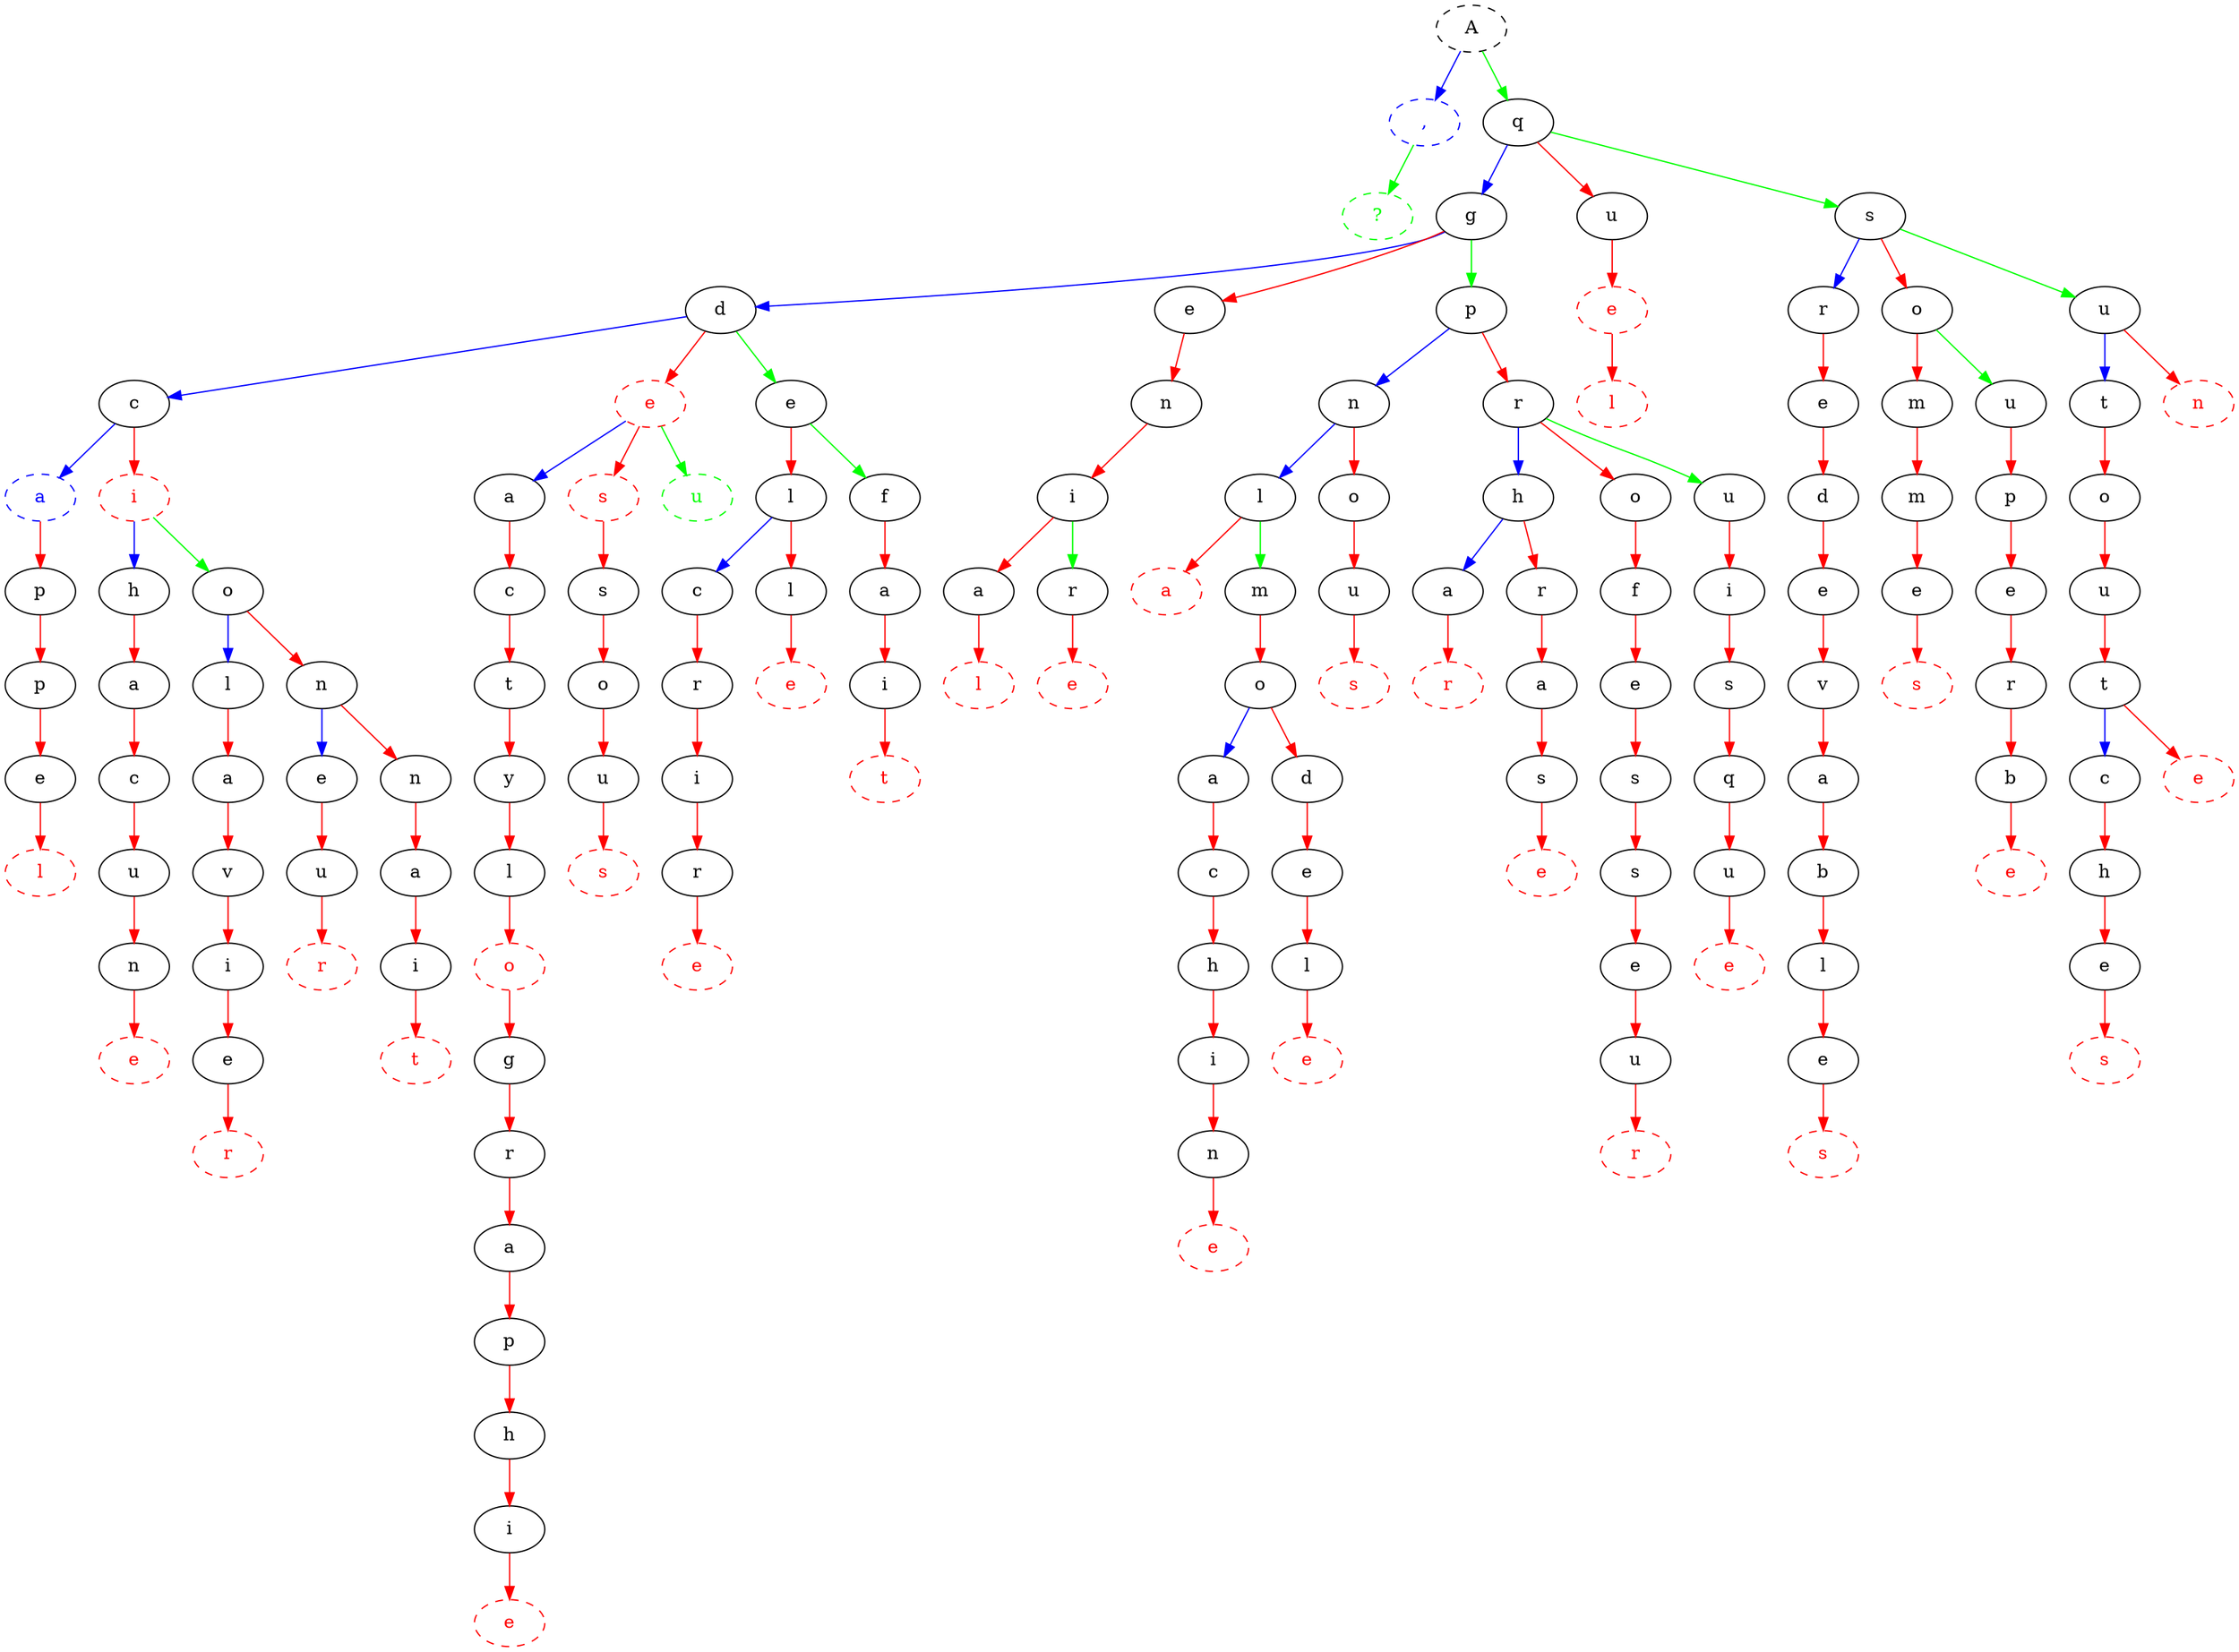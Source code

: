 digraph G {
	"A6b199d27-2539-43c2-9968-7d379d806b0d" [color=black, fontcolor=black, style=dashed];
	"A6b199d27-2539-43c2-9968-7d379d806b0d" [label="A"];
	"A6b199d27-2539-43c2-9968-7d379d806b0d" -> ",184822fe-b88e-4eb8-bc7c-1e50521f497e" [color=blue];
	",184822fe-b88e-4eb8-bc7c-1e50521f497e" [color=blue, fontcolor=blue, style=dashed];
	",184822fe-b88e-4eb8-bc7c-1e50521f497e" [label=","];
	",184822fe-b88e-4eb8-bc7c-1e50521f497e" -> "?4135f2c4-ab09-4caf-bbe5-51d32a06e03e" [color=green];
	"?4135f2c4-ab09-4caf-bbe5-51d32a06e03e" [color=green, fontcolor=green, style=dashed];
	"?4135f2c4-ab09-4caf-bbe5-51d32a06e03e" [label="?"];
	"A6b199d27-2539-43c2-9968-7d379d806b0d" -> "q3df1240b-13a9-4924-9799-110f3ae37b68" [color=green];
	"q3df1240b-13a9-4924-9799-110f3ae37b68" [label="q"];
	"q3df1240b-13a9-4924-9799-110f3ae37b68" -> "g452974d6-68b8-4670-ace6-2da7c5157cf9" [color=blue];
	"g452974d6-68b8-4670-ace6-2da7c5157cf9" [label="g"];
	"g452974d6-68b8-4670-ace6-2da7c5157cf9" -> "d5f1f33c9-cf63-4b3d-a40d-72a37dcf3298" [color=blue];
	"d5f1f33c9-cf63-4b3d-a40d-72a37dcf3298" [label="d"];
	"d5f1f33c9-cf63-4b3d-a40d-72a37dcf3298" -> "c66982ac9-6594-480d-9071-17fa3ddff85a" [color=blue];
	"c66982ac9-6594-480d-9071-17fa3ddff85a" [label="c"];
	"c66982ac9-6594-480d-9071-17fa3ddff85a" -> "a38b33cd0-747b-4ca3-947e-99bef9425ae0" [color=blue];
	"a38b33cd0-747b-4ca3-947e-99bef9425ae0" [color=blue, fontcolor=blue, style=dashed];
	"a38b33cd0-747b-4ca3-947e-99bef9425ae0" [label="a"];
	"a38b33cd0-747b-4ca3-947e-99bef9425ae0" -> "p3fb9e8c3-690e-4dd7-9f5e-98a80e64a45f" [color=red];
	"p3fb9e8c3-690e-4dd7-9f5e-98a80e64a45f" [label="p"];
	"p3fb9e8c3-690e-4dd7-9f5e-98a80e64a45f" -> "pf5d6c5a3-4470-4b7a-967f-747ee5c8bd51" [color=red];
	"pf5d6c5a3-4470-4b7a-967f-747ee5c8bd51" [label="p"];
	"pf5d6c5a3-4470-4b7a-967f-747ee5c8bd51" -> "e22260b2d-e7ac-4e62-9793-308e086fe5f2" [color=red];
	"e22260b2d-e7ac-4e62-9793-308e086fe5f2" [label="e"];
	"e22260b2d-e7ac-4e62-9793-308e086fe5f2" -> "l34919c10-76f5-4526-92c3-8c4a6da91d7b" [color=red];
	"l34919c10-76f5-4526-92c3-8c4a6da91d7b" [color=red, fontcolor=red, style=dashed];
	"l34919c10-76f5-4526-92c3-8c4a6da91d7b" [label="l"];
	"c66982ac9-6594-480d-9071-17fa3ddff85a" -> "i229784d1-e5ad-47b5-8b8e-2d107e482a3a" [color=red];
	"i229784d1-e5ad-47b5-8b8e-2d107e482a3a" [color=red, fontcolor=red, style=dashed];
	"i229784d1-e5ad-47b5-8b8e-2d107e482a3a" [label="i"];
	"i229784d1-e5ad-47b5-8b8e-2d107e482a3a" -> "hde48bc5c-c585-4c22-af29-adfa9f728f45" [color=blue];
	"hde48bc5c-c585-4c22-af29-adfa9f728f45" [label="h"];
	"hde48bc5c-c585-4c22-af29-adfa9f728f45" -> "a1bc74d55-0706-4857-b6e9-6d654919fa61" [color=red];
	"a1bc74d55-0706-4857-b6e9-6d654919fa61" [label="a"];
	"a1bc74d55-0706-4857-b6e9-6d654919fa61" -> "c7cf6920a-91f1-4f94-86e5-69509e083747" [color=red];
	"c7cf6920a-91f1-4f94-86e5-69509e083747" [label="c"];
	"c7cf6920a-91f1-4f94-86e5-69509e083747" -> "uab2e9b4c-506f-48a0-8ff7-21a3cf8cb5ff" [color=red];
	"uab2e9b4c-506f-48a0-8ff7-21a3cf8cb5ff" [label="u"];
	"uab2e9b4c-506f-48a0-8ff7-21a3cf8cb5ff" -> "na15e26a0-7125-4239-a09c-ce753387cf6c" [color=red];
	"na15e26a0-7125-4239-a09c-ce753387cf6c" [label="n"];
	"na15e26a0-7125-4239-a09c-ce753387cf6c" -> "ed4dd4ee2-6fcc-403b-8dc3-34ee48dd62ee" [color=red];
	"ed4dd4ee2-6fcc-403b-8dc3-34ee48dd62ee" [color=red, fontcolor=red, style=dashed];
	"ed4dd4ee2-6fcc-403b-8dc3-34ee48dd62ee" [label="e"];
	"i229784d1-e5ad-47b5-8b8e-2d107e482a3a" -> "ode9f147f-0399-4193-9b59-48d268fe8edb" [color=green];
	"ode9f147f-0399-4193-9b59-48d268fe8edb" [label="o"];
	"ode9f147f-0399-4193-9b59-48d268fe8edb" -> "le191d937-9666-4a91-b8a8-1d4c36975081" [color=blue];
	"le191d937-9666-4a91-b8a8-1d4c36975081" [label="l"];
	"le191d937-9666-4a91-b8a8-1d4c36975081" -> "ab3afa2eb-126e-4e77-960e-8a2d3d8ab63e" [color=red];
	"ab3afa2eb-126e-4e77-960e-8a2d3d8ab63e" [label="a"];
	"ab3afa2eb-126e-4e77-960e-8a2d3d8ab63e" -> "v89be4c8c-6db5-4e26-8b15-8d599efc67fe" [color=red];
	"v89be4c8c-6db5-4e26-8b15-8d599efc67fe" [label="v"];
	"v89be4c8c-6db5-4e26-8b15-8d599efc67fe" -> "i274bbc21-01e4-4868-b1aa-2382f8a4bed2" [color=red];
	"i274bbc21-01e4-4868-b1aa-2382f8a4bed2" [label="i"];
	"i274bbc21-01e4-4868-b1aa-2382f8a4bed2" -> "e4b696c53-e317-49e8-812f-e5f72ec0bb40" [color=red];
	"e4b696c53-e317-49e8-812f-e5f72ec0bb40" [label="e"];
	"e4b696c53-e317-49e8-812f-e5f72ec0bb40" -> "r7be5ffaf-7ea6-4d67-b706-bbe15a89ae46" [color=red];
	"r7be5ffaf-7ea6-4d67-b706-bbe15a89ae46" [color=red, fontcolor=red, style=dashed];
	"r7be5ffaf-7ea6-4d67-b706-bbe15a89ae46" [label="r"];
	"ode9f147f-0399-4193-9b59-48d268fe8edb" -> "nb00443cb-71c3-402c-9feb-7b231c7baf5e" [color=red];
	"nb00443cb-71c3-402c-9feb-7b231c7baf5e" [label="n"];
	"nb00443cb-71c3-402c-9feb-7b231c7baf5e" -> "e8259fbe4-fb9c-40ec-b2d9-da49cc961965" [color=blue];
	"e8259fbe4-fb9c-40ec-b2d9-da49cc961965" [label="e"];
	"e8259fbe4-fb9c-40ec-b2d9-da49cc961965" -> "u369d4284-1346-4d8d-9ca1-42d3e28f3745" [color=red];
	"u369d4284-1346-4d8d-9ca1-42d3e28f3745" [label="u"];
	"u369d4284-1346-4d8d-9ca1-42d3e28f3745" -> "r1bd44c08-40a1-4e56-a11f-9ae2bf6cae67" [color=red];
	"r1bd44c08-40a1-4e56-a11f-9ae2bf6cae67" [color=red, fontcolor=red, style=dashed];
	"r1bd44c08-40a1-4e56-a11f-9ae2bf6cae67" [label="r"];
	"nb00443cb-71c3-402c-9feb-7b231c7baf5e" -> "n5da22311-dc03-4c6c-866c-9ec4a2702658" [color=red];
	"n5da22311-dc03-4c6c-866c-9ec4a2702658" [label="n"];
	"n5da22311-dc03-4c6c-866c-9ec4a2702658" -> "a16f59896-3c6d-4db8-b241-3dc89412df59" [color=red];
	"a16f59896-3c6d-4db8-b241-3dc89412df59" [label="a"];
	"a16f59896-3c6d-4db8-b241-3dc89412df59" -> "ica1e0594-a3b0-4587-a54d-e9e39ebefbb9" [color=red];
	"ica1e0594-a3b0-4587-a54d-e9e39ebefbb9" [label="i"];
	"ica1e0594-a3b0-4587-a54d-e9e39ebefbb9" -> "t2e7e15e3-474a-4088-af98-10ab773a3b39" [color=red];
	"t2e7e15e3-474a-4088-af98-10ab773a3b39" [color=red, fontcolor=red, style=dashed];
	"t2e7e15e3-474a-4088-af98-10ab773a3b39" [label="t"];
	"d5f1f33c9-cf63-4b3d-a40d-72a37dcf3298" -> "eab5b43f8-68a6-40a3-a328-580b6b6e8884" [color=red];
	"eab5b43f8-68a6-40a3-a328-580b6b6e8884" [color=red, fontcolor=red, style=dashed];
	"eab5b43f8-68a6-40a3-a328-580b6b6e8884" [label="e"];
	"eab5b43f8-68a6-40a3-a328-580b6b6e8884" -> "a6f7106e0-7942-44d7-913e-dba6aa0ffafe" [color=blue];
	"a6f7106e0-7942-44d7-913e-dba6aa0ffafe" [label="a"];
	"a6f7106e0-7942-44d7-913e-dba6aa0ffafe" -> "ccdba822f-a7e1-4bf3-9c1c-7a052d6a4f8f" [color=red];
	"ccdba822f-a7e1-4bf3-9c1c-7a052d6a4f8f" [label="c"];
	"ccdba822f-a7e1-4bf3-9c1c-7a052d6a4f8f" -> "tffe8ed1d-97dd-43f3-ab11-01be3b3309bb" [color=red];
	"tffe8ed1d-97dd-43f3-ab11-01be3b3309bb" [label="t"];
	"tffe8ed1d-97dd-43f3-ab11-01be3b3309bb" -> "y83d8af5d-eb71-46f2-8902-bd96bb934b3b" [color=red];
	"y83d8af5d-eb71-46f2-8902-bd96bb934b3b" [label="y"];
	"y83d8af5d-eb71-46f2-8902-bd96bb934b3b" -> "lea91d275-d96c-48b9-a148-f179f91a0172" [color=red];
	"lea91d275-d96c-48b9-a148-f179f91a0172" [label="l"];
	"lea91d275-d96c-48b9-a148-f179f91a0172" -> "of904478b-5744-4e70-b31d-d319c94454ce" [color=red];
	"of904478b-5744-4e70-b31d-d319c94454ce" [color=red, fontcolor=red, style=dashed];
	"of904478b-5744-4e70-b31d-d319c94454ce" [label="o"];
	"of904478b-5744-4e70-b31d-d319c94454ce" -> "g59947bd7-77dd-4148-86e3-b9ccf74937aa" [color=red];
	"g59947bd7-77dd-4148-86e3-b9ccf74937aa" [label="g"];
	"g59947bd7-77dd-4148-86e3-b9ccf74937aa" -> "r62403806-2535-4d4a-948e-4f037edd83a6" [color=red];
	"r62403806-2535-4d4a-948e-4f037edd83a6" [label="r"];
	"r62403806-2535-4d4a-948e-4f037edd83a6" -> "a39fb71ea-f0a2-40d1-87b3-6082fb152719" [color=red];
	"a39fb71ea-f0a2-40d1-87b3-6082fb152719" [label="a"];
	"a39fb71ea-f0a2-40d1-87b3-6082fb152719" -> "padc91bd5-23d8-4b5f-8a4d-f2b2b5e56b9b" [color=red];
	"padc91bd5-23d8-4b5f-8a4d-f2b2b5e56b9b" [label="p"];
	"padc91bd5-23d8-4b5f-8a4d-f2b2b5e56b9b" -> "hb1d21c5b-0062-4a1a-a2bf-0edbfdbf6286" [color=red];
	"hb1d21c5b-0062-4a1a-a2bf-0edbfdbf6286" [label="h"];
	"hb1d21c5b-0062-4a1a-a2bf-0edbfdbf6286" -> "i694b57d4-cf51-40bb-8fcf-ae7fe3cd8a04" [color=red];
	"i694b57d4-cf51-40bb-8fcf-ae7fe3cd8a04" [label="i"];
	"i694b57d4-cf51-40bb-8fcf-ae7fe3cd8a04" -> "e819dc06b-ba66-4667-b0ba-acee9f61b697" [color=red];
	"e819dc06b-ba66-4667-b0ba-acee9f61b697" [color=red, fontcolor=red, style=dashed];
	"e819dc06b-ba66-4667-b0ba-acee9f61b697" [label="e"];
	"eab5b43f8-68a6-40a3-a328-580b6b6e8884" -> "sae0cb516-9d6e-4e0b-9a7c-ad43bbc330ae" [color=red];
	"sae0cb516-9d6e-4e0b-9a7c-ad43bbc330ae" [color=red, fontcolor=red, style=dashed];
	"sae0cb516-9d6e-4e0b-9a7c-ad43bbc330ae" [label="s"];
	"sae0cb516-9d6e-4e0b-9a7c-ad43bbc330ae" -> "s5c41d138-a439-439a-ac08-0cc44a18efc8" [color=red];
	"s5c41d138-a439-439a-ac08-0cc44a18efc8" [label="s"];
	"s5c41d138-a439-439a-ac08-0cc44a18efc8" -> "oa2429360-b8b0-49d1-9cf7-3ff5945895a4" [color=red];
	"oa2429360-b8b0-49d1-9cf7-3ff5945895a4" [label="o"];
	"oa2429360-b8b0-49d1-9cf7-3ff5945895a4" -> "u09bd6d6e-2cbe-4eb3-a061-ace676710113" [color=red];
	"u09bd6d6e-2cbe-4eb3-a061-ace676710113" [label="u"];
	"u09bd6d6e-2cbe-4eb3-a061-ace676710113" -> "s84d7f158-f0c3-4333-9ceb-67adc622f314" [color=red];
	"s84d7f158-f0c3-4333-9ceb-67adc622f314" [color=red, fontcolor=red, style=dashed];
	"s84d7f158-f0c3-4333-9ceb-67adc622f314" [label="s"];
	"eab5b43f8-68a6-40a3-a328-580b6b6e8884" -> "u5a23570d-2a22-4372-9a8d-4b7b0534473f" [color=green];
	"u5a23570d-2a22-4372-9a8d-4b7b0534473f" [color=green, fontcolor=green, style=dashed];
	"u5a23570d-2a22-4372-9a8d-4b7b0534473f" [label="u"];
	"d5f1f33c9-cf63-4b3d-a40d-72a37dcf3298" -> "e1f0cf903-a386-497b-8796-6711c627f1fb" [color=green];
	"e1f0cf903-a386-497b-8796-6711c627f1fb" [label="e"];
	"e1f0cf903-a386-497b-8796-6711c627f1fb" -> "l6d0a877d-5d7f-4f43-b5ff-29e2e2548ed0" [color=red];
	"l6d0a877d-5d7f-4f43-b5ff-29e2e2548ed0" [label="l"];
	"l6d0a877d-5d7f-4f43-b5ff-29e2e2548ed0" -> "c89f61867-1cf1-4cc2-a829-485cc35b3abf" [color=blue];
	"c89f61867-1cf1-4cc2-a829-485cc35b3abf" [label="c"];
	"c89f61867-1cf1-4cc2-a829-485cc35b3abf" -> "red4eaa4a-1866-43ad-8ab7-0e4c7fe6c19c" [color=red];
	"red4eaa4a-1866-43ad-8ab7-0e4c7fe6c19c" [label="r"];
	"red4eaa4a-1866-43ad-8ab7-0e4c7fe6c19c" -> "i61dd6538-2088-4c83-802b-8bfcca876e35" [color=red];
	"i61dd6538-2088-4c83-802b-8bfcca876e35" [label="i"];
	"i61dd6538-2088-4c83-802b-8bfcca876e35" -> "rb04efc80-277d-4e66-ad66-acaccc77da55" [color=red];
	"rb04efc80-277d-4e66-ad66-acaccc77da55" [label="r"];
	"rb04efc80-277d-4e66-ad66-acaccc77da55" -> "e6e79461b-45a4-4867-a8d9-e7073a8b2eee" [color=red];
	"e6e79461b-45a4-4867-a8d9-e7073a8b2eee" [color=red, fontcolor=red, style=dashed];
	"e6e79461b-45a4-4867-a8d9-e7073a8b2eee" [label="e"];
	"l6d0a877d-5d7f-4f43-b5ff-29e2e2548ed0" -> "l1c7e60c6-45db-4bbb-a06c-ca2f18fdce2b" [color=red];
	"l1c7e60c6-45db-4bbb-a06c-ca2f18fdce2b" [label="l"];
	"l1c7e60c6-45db-4bbb-a06c-ca2f18fdce2b" -> "e75911d73-ef15-4cee-bedb-121181299dd6" [color=red];
	"e75911d73-ef15-4cee-bedb-121181299dd6" [color=red, fontcolor=red, style=dashed];
	"e75911d73-ef15-4cee-bedb-121181299dd6" [label="e"];
	"e1f0cf903-a386-497b-8796-6711c627f1fb" -> "f928cb3f4-73ba-4469-a79f-f5ae42b47a4c" [color=green];
	"f928cb3f4-73ba-4469-a79f-f5ae42b47a4c" [label="f"];
	"f928cb3f4-73ba-4469-a79f-f5ae42b47a4c" -> "aa7c9309b-06e1-448b-b2ed-3241a43c78d2" [color=red];
	"aa7c9309b-06e1-448b-b2ed-3241a43c78d2" [label="a"];
	"aa7c9309b-06e1-448b-b2ed-3241a43c78d2" -> "i8a7cd111-d4b0-4082-b083-e538485251d3" [color=red];
	"i8a7cd111-d4b0-4082-b083-e538485251d3" [label="i"];
	"i8a7cd111-d4b0-4082-b083-e538485251d3" -> "t74a99568-3dec-4a93-98a3-fa34b5ec56aa" [color=red];
	"t74a99568-3dec-4a93-98a3-fa34b5ec56aa" [color=red, fontcolor=red, style=dashed];
	"t74a99568-3dec-4a93-98a3-fa34b5ec56aa" [label="t"];
	"g452974d6-68b8-4670-ace6-2da7c5157cf9" -> "e1976cdb9-69d3-4264-9f4d-1a8453400968" [color=red];
	"e1976cdb9-69d3-4264-9f4d-1a8453400968" [label="e"];
	"e1976cdb9-69d3-4264-9f4d-1a8453400968" -> "n96c40b9f-dce6-495b-9932-5cb6cea2a33f" [color=red];
	"n96c40b9f-dce6-495b-9932-5cb6cea2a33f" [label="n"];
	"n96c40b9f-dce6-495b-9932-5cb6cea2a33f" -> "iaec875aa-c741-4a80-a9d5-c8b5a6efd7d8" [color=red];
	"iaec875aa-c741-4a80-a9d5-c8b5a6efd7d8" [label="i"];
	"iaec875aa-c741-4a80-a9d5-c8b5a6efd7d8" -> "a65d8681c-d877-418e-a225-c936d12dd821" [color=red];
	"a65d8681c-d877-418e-a225-c936d12dd821" [label="a"];
	"a65d8681c-d877-418e-a225-c936d12dd821" -> "l77efdefd-2328-444f-a9cf-2c0d094bfec8" [color=red];
	"l77efdefd-2328-444f-a9cf-2c0d094bfec8" [color=red, fontcolor=red, style=dashed];
	"l77efdefd-2328-444f-a9cf-2c0d094bfec8" [label="l"];
	"iaec875aa-c741-4a80-a9d5-c8b5a6efd7d8" -> "rd8b918b5-ceba-4959-bce3-ce1fc3d2b446" [color=green];
	"rd8b918b5-ceba-4959-bce3-ce1fc3d2b446" [label="r"];
	"rd8b918b5-ceba-4959-bce3-ce1fc3d2b446" -> "e37fab098-f190-4e5d-9986-354d4de571d8" [color=red];
	"e37fab098-f190-4e5d-9986-354d4de571d8" [color=red, fontcolor=red, style=dashed];
	"e37fab098-f190-4e5d-9986-354d4de571d8" [label="e"];
	"g452974d6-68b8-4670-ace6-2da7c5157cf9" -> "p0aaa260b-e7e0-4ea8-82dd-887b33d20323" [color=green];
	"p0aaa260b-e7e0-4ea8-82dd-887b33d20323" [label="p"];
	"p0aaa260b-e7e0-4ea8-82dd-887b33d20323" -> "n76b21575-8978-4e66-b68d-be586c9ad209" [color=blue];
	"n76b21575-8978-4e66-b68d-be586c9ad209" [label="n"];
	"n76b21575-8978-4e66-b68d-be586c9ad209" -> "ld177df0a-0593-44b9-9b30-c94bcefb610b" [color=blue];
	"ld177df0a-0593-44b9-9b30-c94bcefb610b" [label="l"];
	"ld177df0a-0593-44b9-9b30-c94bcefb610b" -> "a1396a1d4-96c7-4ca4-b5a0-a5fc5384870b" [color=red];
	"a1396a1d4-96c7-4ca4-b5a0-a5fc5384870b" [color=red, fontcolor=red, style=dashed];
	"a1396a1d4-96c7-4ca4-b5a0-a5fc5384870b" [label="a"];
	"ld177df0a-0593-44b9-9b30-c94bcefb610b" -> "me698a32a-76f0-4460-b9ac-98ac85215c2f" [color=green];
	"me698a32a-76f0-4460-b9ac-98ac85215c2f" [label="m"];
	"me698a32a-76f0-4460-b9ac-98ac85215c2f" -> "o59626f05-b82b-495d-a685-6efa7872377a" [color=red];
	"o59626f05-b82b-495d-a685-6efa7872377a" [label="o"];
	"o59626f05-b82b-495d-a685-6efa7872377a" -> "ae9f6d6c1-fb14-4eb4-af66-6459c67ddbc7" [color=blue];
	"ae9f6d6c1-fb14-4eb4-af66-6459c67ddbc7" [label="a"];
	"ae9f6d6c1-fb14-4eb4-af66-6459c67ddbc7" -> "c91ed6c1f-0799-479c-89a0-59b821c12dba" [color=red];
	"c91ed6c1f-0799-479c-89a0-59b821c12dba" [label="c"];
	"c91ed6c1f-0799-479c-89a0-59b821c12dba" -> "h37f428c6-0691-4e5d-8ba2-e2df28d16b38" [color=red];
	"h37f428c6-0691-4e5d-8ba2-e2df28d16b38" [label="h"];
	"h37f428c6-0691-4e5d-8ba2-e2df28d16b38" -> "i0905ea86-ed4e-4bbb-bcc7-0c1bef9df7dd" [color=red];
	"i0905ea86-ed4e-4bbb-bcc7-0c1bef9df7dd" [label="i"];
	"i0905ea86-ed4e-4bbb-bcc7-0c1bef9df7dd" -> "ndc7c2547-3eba-4061-93c7-dec5a8c5cbd8" [color=red];
	"ndc7c2547-3eba-4061-93c7-dec5a8c5cbd8" [label="n"];
	"ndc7c2547-3eba-4061-93c7-dec5a8c5cbd8" -> "ec6b1aa3c-d5dc-42e5-b64b-f8b31232ef26" [color=red];
	"ec6b1aa3c-d5dc-42e5-b64b-f8b31232ef26" [color=red, fontcolor=red, style=dashed];
	"ec6b1aa3c-d5dc-42e5-b64b-f8b31232ef26" [label="e"];
	"o59626f05-b82b-495d-a685-6efa7872377a" -> "ded5cbad5-3fbf-458a-a6c9-cecebdd9fa11" [color=red];
	"ded5cbad5-3fbf-458a-a6c9-cecebdd9fa11" [label="d"];
	"ded5cbad5-3fbf-458a-a6c9-cecebdd9fa11" -> "e438d3e50-b1d4-424b-85ce-426cb355e879" [color=red];
	"e438d3e50-b1d4-424b-85ce-426cb355e879" [label="e"];
	"e438d3e50-b1d4-424b-85ce-426cb355e879" -> "l0578386a-8d7a-4216-b3dc-ab9996b363c5" [color=red];
	"l0578386a-8d7a-4216-b3dc-ab9996b363c5" [label="l"];
	"l0578386a-8d7a-4216-b3dc-ab9996b363c5" -> "ee7864064-8e31-430c-815c-6bbba63661eb" [color=red];
	"ee7864064-8e31-430c-815c-6bbba63661eb" [color=red, fontcolor=red, style=dashed];
	"ee7864064-8e31-430c-815c-6bbba63661eb" [label="e"];
	"n76b21575-8978-4e66-b68d-be586c9ad209" -> "of500ee17-9b25-4569-8ca1-e6530cfd7722" [color=red];
	"of500ee17-9b25-4569-8ca1-e6530cfd7722" [label="o"];
	"of500ee17-9b25-4569-8ca1-e6530cfd7722" -> "u4f78608b-d8b6-42bb-8620-64eae577d120" [color=red];
	"u4f78608b-d8b6-42bb-8620-64eae577d120" [label="u"];
	"u4f78608b-d8b6-42bb-8620-64eae577d120" -> "s9e1872b2-3fda-48ff-9333-8eb19b1e3223" [color=red];
	"s9e1872b2-3fda-48ff-9333-8eb19b1e3223" [color=red, fontcolor=red, style=dashed];
	"s9e1872b2-3fda-48ff-9333-8eb19b1e3223" [label="s"];
	"p0aaa260b-e7e0-4ea8-82dd-887b33d20323" -> "rd8de4f7e-4bca-47ac-a08e-3909dc6dc8a7" [color=red];
	"rd8de4f7e-4bca-47ac-a08e-3909dc6dc8a7" [label="r"];
	"rd8de4f7e-4bca-47ac-a08e-3909dc6dc8a7" -> "h25a0fc82-6237-41d7-b70b-3da8d4ceb684" [color=blue];
	"h25a0fc82-6237-41d7-b70b-3da8d4ceb684" [label="h"];
	"h25a0fc82-6237-41d7-b70b-3da8d4ceb684" -> "a214aeebe-a7f9-4ad7-a50c-99182943bd3c" [color=blue];
	"a214aeebe-a7f9-4ad7-a50c-99182943bd3c" [label="a"];
	"a214aeebe-a7f9-4ad7-a50c-99182943bd3c" -> "rf5aecc01-5f49-4a1e-a5ef-5628a0e23e55" [color=red];
	"rf5aecc01-5f49-4a1e-a5ef-5628a0e23e55" [color=red, fontcolor=red, style=dashed];
	"rf5aecc01-5f49-4a1e-a5ef-5628a0e23e55" [label="r"];
	"h25a0fc82-6237-41d7-b70b-3da8d4ceb684" -> "rebdacc90-2370-47d7-be5b-4b4eb4073e57" [color=red];
	"rebdacc90-2370-47d7-be5b-4b4eb4073e57" [label="r"];
	"rebdacc90-2370-47d7-be5b-4b4eb4073e57" -> "a430b4b7b-fe14-4a5f-828e-638a465b6bb8" [color=red];
	"a430b4b7b-fe14-4a5f-828e-638a465b6bb8" [label="a"];
	"a430b4b7b-fe14-4a5f-828e-638a465b6bb8" -> "s6da0bd87-7aca-4e16-917a-ae2e17ed37ca" [color=red];
	"s6da0bd87-7aca-4e16-917a-ae2e17ed37ca" [label="s"];
	"s6da0bd87-7aca-4e16-917a-ae2e17ed37ca" -> "ed7f149dd-e2a8-44dd-b98e-8d1cdbcaec47" [color=red];
	"ed7f149dd-e2a8-44dd-b98e-8d1cdbcaec47" [color=red, fontcolor=red, style=dashed];
	"ed7f149dd-e2a8-44dd-b98e-8d1cdbcaec47" [label="e"];
	"rd8de4f7e-4bca-47ac-a08e-3909dc6dc8a7" -> "ode4f19f0-93ad-425b-8fe4-664b7b4959e6" [color=red];
	"ode4f19f0-93ad-425b-8fe4-664b7b4959e6" [label="o"];
	"ode4f19f0-93ad-425b-8fe4-664b7b4959e6" -> "f8279925a-4f9f-424c-bb18-a395330c1e75" [color=red];
	"f8279925a-4f9f-424c-bb18-a395330c1e75" [label="f"];
	"f8279925a-4f9f-424c-bb18-a395330c1e75" -> "ed2235992-ba64-4b6f-9d43-dfd5ce7261bf" [color=red];
	"ed2235992-ba64-4b6f-9d43-dfd5ce7261bf" [label="e"];
	"ed2235992-ba64-4b6f-9d43-dfd5ce7261bf" -> "s06f74dba-8390-4e93-8866-06386b212da6" [color=red];
	"s06f74dba-8390-4e93-8866-06386b212da6" [label="s"];
	"s06f74dba-8390-4e93-8866-06386b212da6" -> "s6d040bd1-5c2f-4de7-b4c7-2e3625897ef2" [color=red];
	"s6d040bd1-5c2f-4de7-b4c7-2e3625897ef2" [label="s"];
	"s6d040bd1-5c2f-4de7-b4c7-2e3625897ef2" -> "e1196fb3b-5720-4b8b-9270-1875f816af54" [color=red];
	"e1196fb3b-5720-4b8b-9270-1875f816af54" [label="e"];
	"e1196fb3b-5720-4b8b-9270-1875f816af54" -> "u9b5ba5a4-fd4a-466c-a8cc-4f2af04e3847" [color=red];
	"u9b5ba5a4-fd4a-466c-a8cc-4f2af04e3847" [label="u"];
	"u9b5ba5a4-fd4a-466c-a8cc-4f2af04e3847" -> "r22e66894-fd92-4286-afa6-541494da6047" [color=red];
	"r22e66894-fd92-4286-afa6-541494da6047" [color=red, fontcolor=red, style=dashed];
	"r22e66894-fd92-4286-afa6-541494da6047" [label="r"];
	"rd8de4f7e-4bca-47ac-a08e-3909dc6dc8a7" -> "ubccd71d5-356a-4826-b062-d6ba4dff2811" [color=green];
	"ubccd71d5-356a-4826-b062-d6ba4dff2811" [label="u"];
	"ubccd71d5-356a-4826-b062-d6ba4dff2811" -> "icbac0183-d027-49c8-927a-c81f8c694e04" [color=red];
	"icbac0183-d027-49c8-927a-c81f8c694e04" [label="i"];
	"icbac0183-d027-49c8-927a-c81f8c694e04" -> "sbdef031b-7abb-460a-98a0-1afdf80c6c64" [color=red];
	"sbdef031b-7abb-460a-98a0-1afdf80c6c64" [label="s"];
	"sbdef031b-7abb-460a-98a0-1afdf80c6c64" -> "q1b5b7bd2-fdcc-4d90-8ba6-349aa535fbc6" [color=red];
	"q1b5b7bd2-fdcc-4d90-8ba6-349aa535fbc6" [label="q"];
	"q1b5b7bd2-fdcc-4d90-8ba6-349aa535fbc6" -> "u7949f901-8f63-4d16-bdd7-f244d06a1e8a" [color=red];
	"u7949f901-8f63-4d16-bdd7-f244d06a1e8a" [label="u"];
	"u7949f901-8f63-4d16-bdd7-f244d06a1e8a" -> "eba8e3916-fde6-4a6d-ae40-4a5e0389a642" [color=red];
	"eba8e3916-fde6-4a6d-ae40-4a5e0389a642" [color=red, fontcolor=red, style=dashed];
	"eba8e3916-fde6-4a6d-ae40-4a5e0389a642" [label="e"];
	"q3df1240b-13a9-4924-9799-110f3ae37b68" -> "u8f521450-a09a-41cb-81d9-120873df34a6" [color=red];
	"u8f521450-a09a-41cb-81d9-120873df34a6" [label="u"];
	"u8f521450-a09a-41cb-81d9-120873df34a6" -> "e6a56168f-118f-431c-92fa-c96291f0e8ad" [color=red];
	"e6a56168f-118f-431c-92fa-c96291f0e8ad" [color=red, fontcolor=red, style=dashed];
	"e6a56168f-118f-431c-92fa-c96291f0e8ad" [label="e"];
	"e6a56168f-118f-431c-92fa-c96291f0e8ad" -> "l3dfc8d8b-077e-4342-8c88-ca3436fb1c40" [color=red];
	"l3dfc8d8b-077e-4342-8c88-ca3436fb1c40" [color=red, fontcolor=red, style=dashed];
	"l3dfc8d8b-077e-4342-8c88-ca3436fb1c40" [label="l"];
	"q3df1240b-13a9-4924-9799-110f3ae37b68" -> "s2dcbba3c-a6c3-45df-bd90-ad4261179675" [color=green];
	"s2dcbba3c-a6c3-45df-bd90-ad4261179675" [label="s"];
	"s2dcbba3c-a6c3-45df-bd90-ad4261179675" -> "rf2a30220-0acf-47fa-8b79-00e7cecc3d0c" [color=blue];
	"rf2a30220-0acf-47fa-8b79-00e7cecc3d0c" [label="r"];
	"rf2a30220-0acf-47fa-8b79-00e7cecc3d0c" -> "e357473fa-5b82-42a2-8717-106ce3f53e7a" [color=red];
	"e357473fa-5b82-42a2-8717-106ce3f53e7a" [label="e"];
	"e357473fa-5b82-42a2-8717-106ce3f53e7a" -> "d00ef6a54-0cb6-4496-a9a7-197e6cf38090" [color=red];
	"d00ef6a54-0cb6-4496-a9a7-197e6cf38090" [label="d"];
	"d00ef6a54-0cb6-4496-a9a7-197e6cf38090" -> "ed4aed7a9-d15b-47e9-90cd-2e69fbcbce42" [color=red];
	"ed4aed7a9-d15b-47e9-90cd-2e69fbcbce42" [label="e"];
	"ed4aed7a9-d15b-47e9-90cd-2e69fbcbce42" -> "v36e49a6c-9716-4eca-986f-04fcaaa6d627" [color=red];
	"v36e49a6c-9716-4eca-986f-04fcaaa6d627" [label="v"];
	"v36e49a6c-9716-4eca-986f-04fcaaa6d627" -> "a1bbcea73-f73b-4ec8-afdd-e60c3ee75624" [color=red];
	"a1bbcea73-f73b-4ec8-afdd-e60c3ee75624" [label="a"];
	"a1bbcea73-f73b-4ec8-afdd-e60c3ee75624" -> "bb776fc73-3c73-4c18-a9b4-506ab0ac9dd1" [color=red];
	"bb776fc73-3c73-4c18-a9b4-506ab0ac9dd1" [label="b"];
	"bb776fc73-3c73-4c18-a9b4-506ab0ac9dd1" -> "l5c51ab1b-b51c-40df-b337-c86d4b2f9aad" [color=red];
	"l5c51ab1b-b51c-40df-b337-c86d4b2f9aad" [label="l"];
	"l5c51ab1b-b51c-40df-b337-c86d4b2f9aad" -> "e6ab95ce7-c169-4159-ab0a-27e7a86d1a80" [color=red];
	"e6ab95ce7-c169-4159-ab0a-27e7a86d1a80" [label="e"];
	"e6ab95ce7-c169-4159-ab0a-27e7a86d1a80" -> "sa1817eec-5130-41d8-8c93-3d452209bccd" [color=red];
	"sa1817eec-5130-41d8-8c93-3d452209bccd" [color=red, fontcolor=red, style=dashed];
	"sa1817eec-5130-41d8-8c93-3d452209bccd" [label="s"];
	"s2dcbba3c-a6c3-45df-bd90-ad4261179675" -> "o48f37a22-fab4-4f97-9b19-4e723592bd65" [color=red];
	"o48f37a22-fab4-4f97-9b19-4e723592bd65" [label="o"];
	"o48f37a22-fab4-4f97-9b19-4e723592bd65" -> "m1caaa879-b97e-4ccd-b779-9e0188840b60" [color=red];
	"m1caaa879-b97e-4ccd-b779-9e0188840b60" [label="m"];
	"m1caaa879-b97e-4ccd-b779-9e0188840b60" -> "m88026d23-448a-43cf-9378-64b7db791998" [color=red];
	"m88026d23-448a-43cf-9378-64b7db791998" [label="m"];
	"m88026d23-448a-43cf-9378-64b7db791998" -> "e5a46a567-c57f-4aaa-9c61-9cd935341104" [color=red];
	"e5a46a567-c57f-4aaa-9c61-9cd935341104" [label="e"];
	"e5a46a567-c57f-4aaa-9c61-9cd935341104" -> "s79cae777-e81a-429e-ae9c-23499d7d6145" [color=red];
	"s79cae777-e81a-429e-ae9c-23499d7d6145" [color=red, fontcolor=red, style=dashed];
	"s79cae777-e81a-429e-ae9c-23499d7d6145" [label="s"];
	"o48f37a22-fab4-4f97-9b19-4e723592bd65" -> "ub5bcf218-a749-4eb1-bc61-14d36dbc9c7f" [color=green];
	"ub5bcf218-a749-4eb1-bc61-14d36dbc9c7f" [label="u"];
	"ub5bcf218-a749-4eb1-bc61-14d36dbc9c7f" -> "p35cfd7f2-8b8e-44ba-ab90-83adcd474b32" [color=red];
	"p35cfd7f2-8b8e-44ba-ab90-83adcd474b32" [label="p"];
	"p35cfd7f2-8b8e-44ba-ab90-83adcd474b32" -> "edf43c51c-f428-4a13-a558-6e4f3c49f099" [color=red];
	"edf43c51c-f428-4a13-a558-6e4f3c49f099" [label="e"];
	"edf43c51c-f428-4a13-a558-6e4f3c49f099" -> "r41fa3ff5-20d6-43ca-84da-bc9f6b88f2c4" [color=red];
	"r41fa3ff5-20d6-43ca-84da-bc9f6b88f2c4" [label="r"];
	"r41fa3ff5-20d6-43ca-84da-bc9f6b88f2c4" -> "ba48880d4-54fc-44af-9af3-6e4413b12bc9" [color=red];
	"ba48880d4-54fc-44af-9af3-6e4413b12bc9" [label="b"];
	"ba48880d4-54fc-44af-9af3-6e4413b12bc9" -> "e38624955-762e-4ebf-a260-fe33569e5c76" [color=red];
	"e38624955-762e-4ebf-a260-fe33569e5c76" [color=red, fontcolor=red, style=dashed];
	"e38624955-762e-4ebf-a260-fe33569e5c76" [label="e"];
	"s2dcbba3c-a6c3-45df-bd90-ad4261179675" -> "u11a7c11f-c81b-4e76-be1d-2ba80d4b518a" [color=green];
	"u11a7c11f-c81b-4e76-be1d-2ba80d4b518a" [label="u"];
	"u11a7c11f-c81b-4e76-be1d-2ba80d4b518a" -> "td9c50986-2bbf-4bc3-8903-2814f46678fc" [color=blue];
	"td9c50986-2bbf-4bc3-8903-2814f46678fc" [label="t"];
	"td9c50986-2bbf-4bc3-8903-2814f46678fc" -> "o61e57b0e-9e2a-4e68-8bc4-30843b7b053e" [color=red];
	"o61e57b0e-9e2a-4e68-8bc4-30843b7b053e" [label="o"];
	"o61e57b0e-9e2a-4e68-8bc4-30843b7b053e" -> "ub97237c9-36a5-4ce5-9eed-50974b64892c" [color=red];
	"ub97237c9-36a5-4ce5-9eed-50974b64892c" [label="u"];
	"ub97237c9-36a5-4ce5-9eed-50974b64892c" -> "tf5c23ce8-7d36-470a-9fd2-eacf496e72dd" [color=red];
	"tf5c23ce8-7d36-470a-9fd2-eacf496e72dd" [label="t"];
	"tf5c23ce8-7d36-470a-9fd2-eacf496e72dd" -> "cef37863f-3d03-409b-a7ef-1eafffabc776" [color=blue];
	"cef37863f-3d03-409b-a7ef-1eafffabc776" [label="c"];
	"cef37863f-3d03-409b-a7ef-1eafffabc776" -> "hcbeb3beb-ffcb-4511-ad37-a615019e5f03" [color=red];
	"hcbeb3beb-ffcb-4511-ad37-a615019e5f03" [label="h"];
	"hcbeb3beb-ffcb-4511-ad37-a615019e5f03" -> "e1960c01a-5464-472f-aa81-cb2b945efa50" [color=red];
	"e1960c01a-5464-472f-aa81-cb2b945efa50" [label="e"];
	"e1960c01a-5464-472f-aa81-cb2b945efa50" -> "s444fad4a-db78-4f60-9069-a49e9b28483f" [color=red];
	"s444fad4a-db78-4f60-9069-a49e9b28483f" [color=red, fontcolor=red, style=dashed];
	"s444fad4a-db78-4f60-9069-a49e9b28483f" [label="s"];
	"tf5c23ce8-7d36-470a-9fd2-eacf496e72dd" -> "ed3c9fcb7-cee6-42dc-a24b-f60c4ef60fa0" [color=red];
	"ed3c9fcb7-cee6-42dc-a24b-f60c4ef60fa0" [color=red, fontcolor=red, style=dashed];
	"ed3c9fcb7-cee6-42dc-a24b-f60c4ef60fa0" [label="e"];
	"u11a7c11f-c81b-4e76-be1d-2ba80d4b518a" -> "n1918dcfc-bdba-4cc6-9db0-9bc8dbbe4c07" [color=red];
	"n1918dcfc-bdba-4cc6-9db0-9bc8dbbe4c07" [color=red, fontcolor=red, style=dashed];
	"n1918dcfc-bdba-4cc6-9db0-9bc8dbbe4c07" [label="n"];
}
